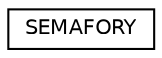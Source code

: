 digraph "Graphical Class Hierarchy"
{
  edge [fontname="Helvetica",fontsize="10",labelfontname="Helvetica",labelfontsize="10"];
  node [fontname="Helvetica",fontsize="10",shape=record];
  rankdir="LR";
  Node0 [label="SEMAFORY",height=0.2,width=0.4,color="black", fillcolor="white", style="filled",URL="$class_s_e_m_a_f_o_r_y.html"];
}
